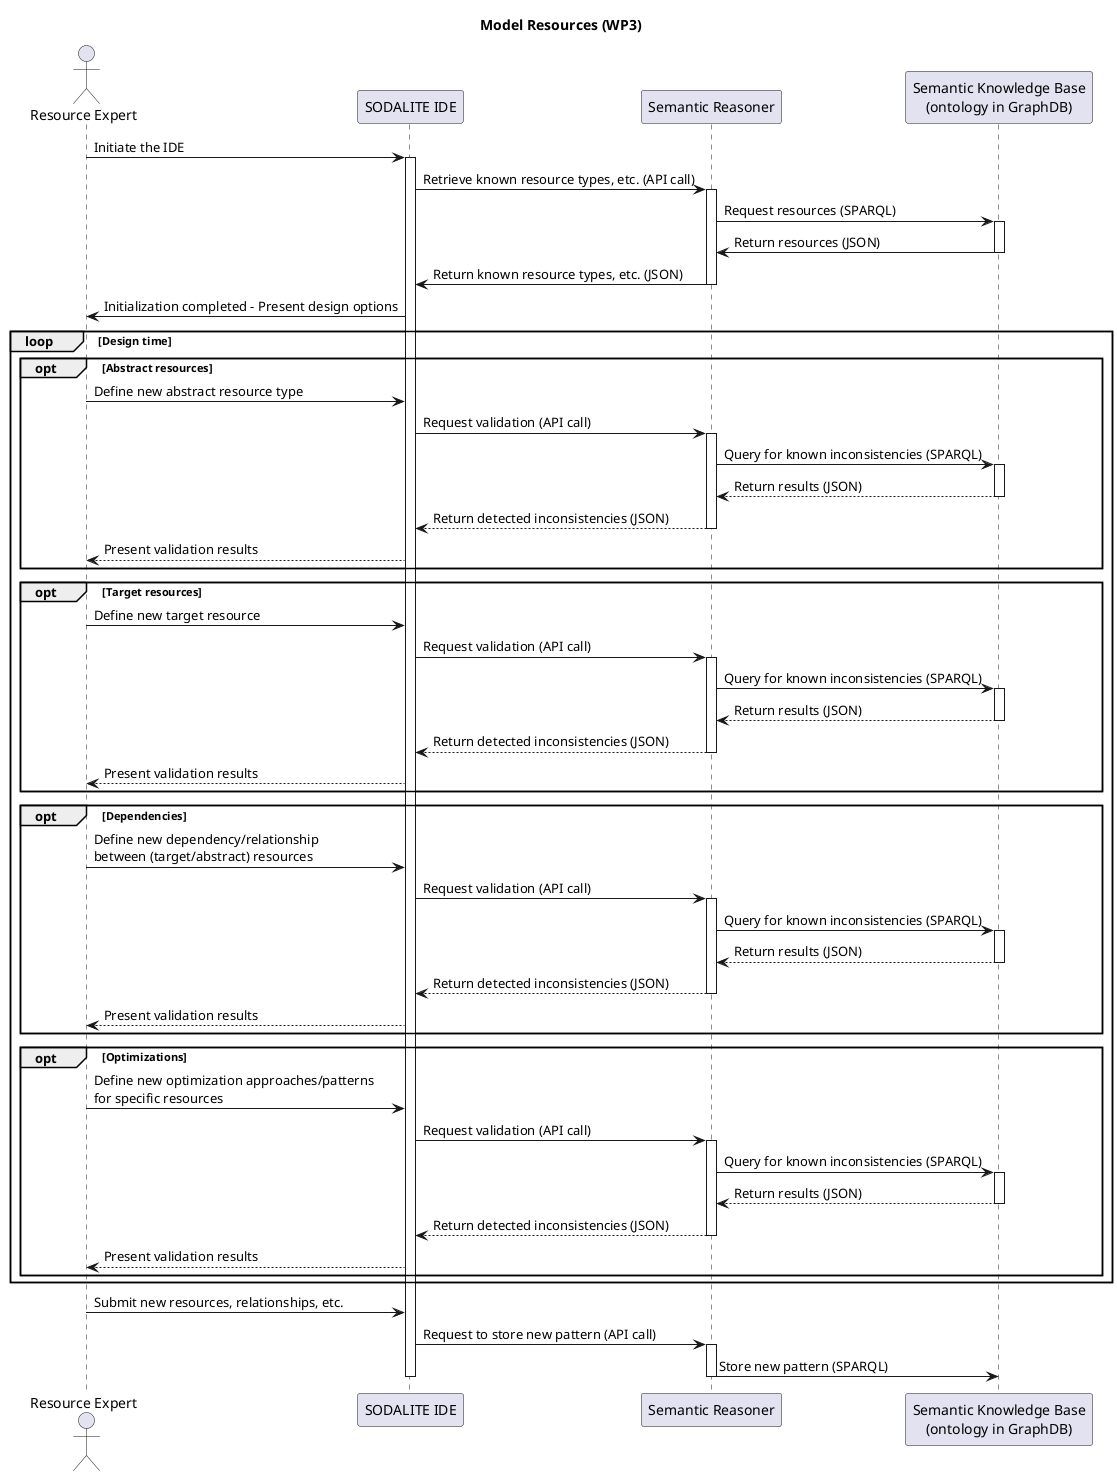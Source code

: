 @startuml

title Model Resources (WP3)

actor "Resource Expert" as re
participant "SODALITE IDE" as ide
participant "Semantic Reasoner" as reasoner
participant "Semantic Knowledge Base\n(ontology in GraphDB)" as ontology

re->ide: Initiate the IDE
activate ide
ide->reasoner: Retrieve known resource types, etc. (API call)
activate reasoner
reasoner->ontology: Request resources (SPARQL)
activate ontology
ontology->reasoner: Return resources (JSON)
deactivate ontology
reasoner->ide: Return known resource types, etc. (JSON)
deactivate reasoner
ide->re: Initialization completed - Present design options

loop Design time
    opt Abstract resources
        re->ide: Define new abstract resource type
        ide->reasoner: Request validation (API call)
        activate reasoner
        reasoner->ontology: Query for known inconsistencies (SPARQL)
        activate ontology
        ontology-->reasoner: Return results (JSON)
        deactivate ontology
        reasoner-->ide: Return detected inconsistencies (JSON)
        deactivate reasoner
        ide-->re: Present validation results
    end

    opt Target resources
        re->ide: Define new target resource
        ide->reasoner: Request validation (API call)
        activate reasoner
        reasoner->ontology: Query for known inconsistencies (SPARQL)
        activate ontology
        ontology-->reasoner: Return results (JSON)
        deactivate ontology
        reasoner-->ide: Return detected inconsistencies (JSON)
        deactivate reasoner
        ide-->re: Present validation results
    end

    opt Dependencies
        re->ide: Define new dependency/relationship\nbetween (target/abstract) resources
        ide->reasoner: Request validation (API call)
        activate reasoner
        reasoner->ontology: Query for known inconsistencies (SPARQL)
        activate ontology
        ontology-->reasoner: Return results (JSON)
        deactivate ontology
        reasoner-->ide: Return detected inconsistencies (JSON)
        deactivate reasoner
        ide-->re: Present validation results
    end

    opt Optimizations
        re->ide: Define new optimization approaches/patterns\nfor specific resources
        ide->reasoner: Request validation (API call)
        activate reasoner
        reasoner->ontology: Query for known inconsistencies (SPARQL)
        activate ontology
        ontology-->reasoner: Return results (JSON)
        deactivate ontology
        reasoner-->ide: Return detected inconsistencies (JSON)
        deactivate reasoner
        ide-->re: Present validation results
    end

end

re->ide: Submit new resources, relationships, etc.
ide->reasoner: Request to store new pattern (API call)
activate reasoner
reasoner->ontology: Store new pattern (SPARQL)
deactivate reasoner
deactivate ide

@enduml
